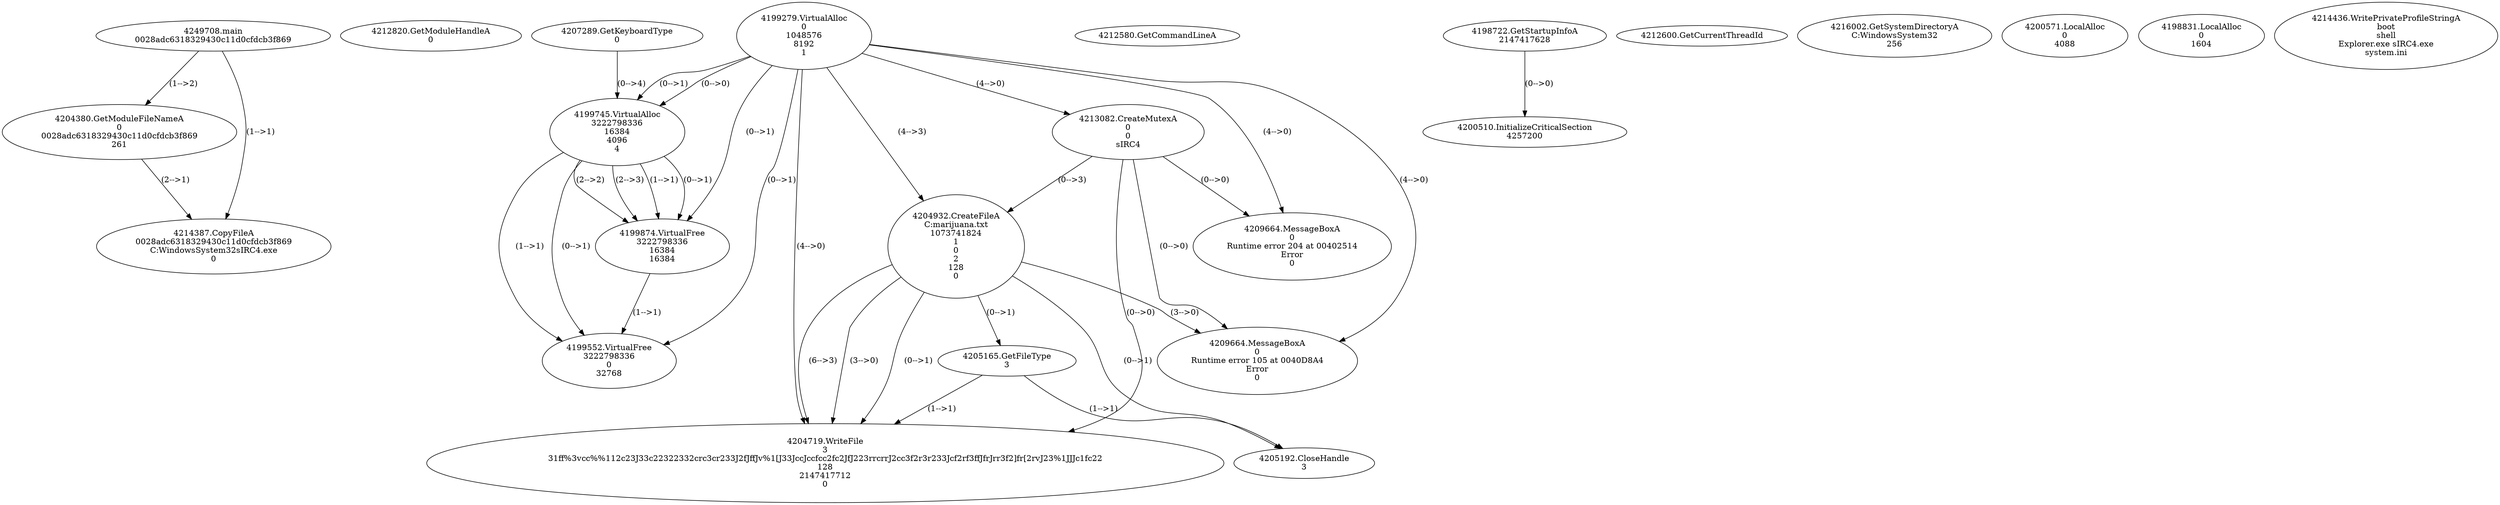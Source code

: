 // Global SCDG with merge call
digraph {
	0 [label="4249708.main
0028adc6318329430c11d0cfdcb3f869"]
	1 [label="4212820.GetModuleHandleA
0"]
	2 [label="4207289.GetKeyboardType
0"]
	3 [label="4212580.GetCommandLineA
"]
	4 [label="4198722.GetStartupInfoA
2147417628"]
	5 [label="4212600.GetCurrentThreadId
"]
	6 [label="4216002.GetSystemDirectoryA
C:\Windows\System32
256"]
	7 [label="4200510.InitializeCriticalSection
4257200"]
	4 -> 7 [label="(0-->0)"]
	8 [label="4200571.LocalAlloc
0
4088"]
	9 [label="4199279.VirtualAlloc
0
1048576
8192
1"]
	10 [label="4198831.LocalAlloc
0
1604"]
	11 [label="4199745.VirtualAlloc
3222798336
16384
4096
4"]
	9 -> 11 [label="(0-->1)"]
	2 -> 11 [label="(0-->4)"]
	9 -> 11 [label="(0-->0)"]
	12 [label="4204380.GetModuleFileNameA
0
0028adc6318329430c11d0cfdcb3f869
261"]
	0 -> 12 [label="(1-->2)"]
	13 [label="4214387.CopyFileA
0028adc6318329430c11d0cfdcb3f869
C:\Windows\System32\sIRC4.exe
0"]
	0 -> 13 [label="(1-->1)"]
	12 -> 13 [label="(2-->1)"]
	14 [label="4213082.CreateMutexA
0
0
sIRC4"]
	9 -> 14 [label="(4-->0)"]
	15 [label="4199874.VirtualFree
3222798336
16384
16384"]
	9 -> 15 [label="(0-->1)"]
	11 -> 15 [label="(1-->1)"]
	11 -> 15 [label="(0-->1)"]
	11 -> 15 [label="(2-->2)"]
	11 -> 15 [label="(2-->3)"]
	16 [label="4199552.VirtualFree
3222798336
0
32768"]
	9 -> 16 [label="(0-->1)"]
	11 -> 16 [label="(1-->1)"]
	11 -> 16 [label="(0-->1)"]
	15 -> 16 [label="(1-->1)"]
	17 [label="4204932.CreateFileA
C:\marijuana.txt
1073741824
1
0
2
128
0"]
	9 -> 17 [label="(4-->3)"]
	14 -> 17 [label="(0-->3)"]
	18 [label="4205165.GetFileType
3"]
	17 -> 18 [label="(0-->1)"]
	19 [label="4204719.WriteFile
3
31ff%3vcc%%112c23J33c22322332crc3cr233J2fJffJv%1[J33JccJccfcc2fc2JfJ223rrcrrJ2cc3f2r3r233Jcf2rf3ffJfrJrr3f2]fr[2rvJ23%1JJJc1fc22
128
2147417712
0"]
	17 -> 19 [label="(0-->1)"]
	18 -> 19 [label="(1-->1)"]
	17 -> 19 [label="(6-->3)"]
	9 -> 19 [label="(4-->0)"]
	14 -> 19 [label="(0-->0)"]
	17 -> 19 [label="(3-->0)"]
	20 [label="4209664.MessageBoxA
0
Runtime error 204 at 00402514
Error
0"]
	9 -> 20 [label="(4-->0)"]
	14 -> 20 [label="(0-->0)"]
	21 [label="4214436.WritePrivateProfileStringA
boot
shell
Explorer.exe sIRC4.exe
system.ini"]
	22 [label="4205192.CloseHandle
3"]
	17 -> 22 [label="(0-->1)"]
	18 -> 22 [label="(1-->1)"]
	23 [label="4209664.MessageBoxA
0
Runtime error 105 at 0040D8A4
Error
0"]
	9 -> 23 [label="(4-->0)"]
	14 -> 23 [label="(0-->0)"]
	17 -> 23 [label="(3-->0)"]
}
